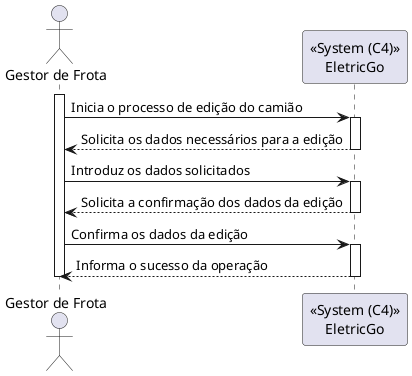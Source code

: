 @startuml

actor "Gestor de Frota" as gestor

participant "<<System (C4)>>\nEletricGo" as c4

activate gestor
gestor -> c4: Inicia o processo de edição do camião
activate c4
c4 --> gestor: Solicita os dados necessários para a edição
deactivate c4
gestor -> c4 : Introduz os dados solicitados
activate c4
c4 --> gestor : Solicita a confirmação dos dados da edição
deactivate c4
gestor -> c4 : Confirma os dados da edição
activate c4
c4 --> gestor : Informa o sucesso da operação
deactivate c4
deactivate gestor
@enduml